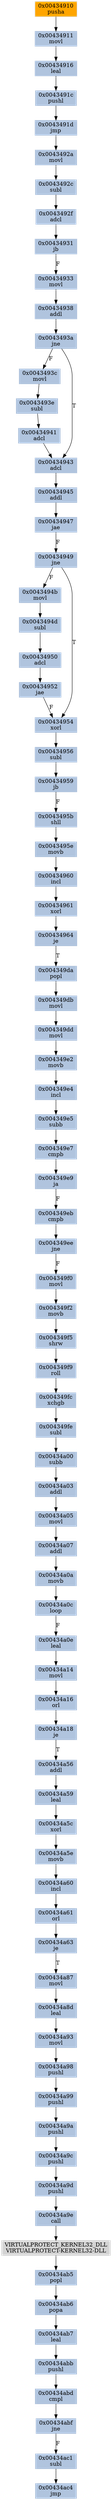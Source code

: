 strict digraph G {
	graph [bgcolor=transparent,
		name=G
	];
	node [color=lightsteelblue,
		fillcolor=lightsteelblue,
		shape=rectangle,
		style=filled
	];
	"0x00434916"	[label="0x00434916
leal"];
	"0x0043491c"	[label="0x0043491c
pushl"];
	"0x00434916" -> "0x0043491c"	[color="#000000"];
	"0x00434a0e"	[label="0x00434a0e
leal"];
	"0x00434a14"	[label="0x00434a14
movl"];
	"0x00434a0e" -> "0x00434a14"	[color="#000000"];
	"0x00434a00"	[label="0x00434a00
subb"];
	"0x00434a03"	[label="0x00434a03
addl"];
	"0x00434a00" -> "0x00434a03"	[color="#000000"];
	"0x004349db"	[label="0x004349db
movl"];
	"0x004349dd"	[label="0x004349dd
movl"];
	"0x004349db" -> "0x004349dd"	[color="#000000"];
	"0x00434961"	[label="0x00434961
xorl"];
	"0x00434964"	[label="0x00434964
je"];
	"0x00434961" -> "0x00434964"	[color="#000000"];
	"0x0043494d"	[label="0x0043494d
subl"];
	"0x00434950"	[label="0x00434950
adcl"];
	"0x0043494d" -> "0x00434950"	[color="#000000"];
	"0x00434a9c"	[label="0x00434a9c
pushl"];
	"0x00434a9d"	[label="0x00434a9d
pushl"];
	"0x00434a9c" -> "0x00434a9d"	[color="#000000"];
	"0x00434949"	[label="0x00434949
jne"];
	"0x0043494b"	[label="0x0043494b
movl"];
	"0x00434949" -> "0x0043494b"	[color="#000000",
		label=F];
	"0x00434954"	[label="0x00434954
xorl"];
	"0x00434949" -> "0x00434954"	[color="#000000",
		label=T];
	"0x004349fe"	[label="0x004349fe
subl"];
	"0x004349fe" -> "0x00434a00"	[color="#000000"];
	"0x00434a0c"	[label="0x00434a0c
loop"];
	"0x00434a0c" -> "0x00434a0e"	[color="#000000",
		label=F];
	"0x00434a07"	[label="0x00434a07
addl"];
	"0x00434a0a"	[label="0x00434a0a
movb"];
	"0x00434a07" -> "0x00434a0a"	[color="#000000"];
	"0x00434a9e"	[label="0x00434a9e
call"];
	"0x00434a9d" -> "0x00434a9e"	[color="#000000"];
	"0x00434952"	[label="0x00434952
jae"];
	"0x00434950" -> "0x00434952"	[color="#000000"];
	"0x00434abb"	[label="0x00434abb
pushl"];
	"0x00434abd"	[label="0x00434abd
cmpl"];
	"0x00434abb" -> "0x00434abd"	[color="#000000"];
	"0x00434a98"	[label="0x00434a98
pushl"];
	"0x00434a99"	[label="0x00434a99
pushl"];
	"0x00434a98" -> "0x00434a99"	[color="#000000"];
	"0x004349e5"	[label="0x004349e5
subb"];
	"0x004349e7"	[label="0x004349e7
cmpb"];
	"0x004349e5" -> "0x004349e7"	[color="#000000"];
	"0x00434a16"	[label="0x00434a16
orl"];
	"0x00434a18"	[label="0x00434a18
je"];
	"0x00434a16" -> "0x00434a18"	[color="#000000"];
	"0x00434a0a" -> "0x00434a0c"	[color="#000000"];
	"0x0043492f"	[label="0x0043492f
adcl"];
	"0x00434931"	[label="0x00434931
jb"];
	"0x0043492f" -> "0x00434931"	[color="#000000"];
	"0x0043493c"	[label="0x0043493c
movl"];
	"0x0043493e"	[label="0x0043493e
subl"];
	"0x0043493c" -> "0x0043493e"	[color="#000000"];
	"0x004349e9"	[label="0x004349e9
ja"];
	"0x004349eb"	[label="0x004349eb
cmpb"];
	"0x004349e9" -> "0x004349eb"	[color="#000000",
		label=F];
	"0x00434959"	[label="0x00434959
jb"];
	"0x0043495b"	[label="0x0043495b
shll"];
	"0x00434959" -> "0x0043495b"	[color="#000000",
		label=F];
	"0x00434947"	[label="0x00434947
jae"];
	"0x00434947" -> "0x00434949"	[color="#000000",
		label=F];
	"0x00434a5c"	[label="0x00434a5c
xorl"];
	"0x00434a5e"	[label="0x00434a5e
movb"];
	"0x00434a5c" -> "0x00434a5e"	[color="#000000"];
	"0x00434960"	[label="0x00434960
incl"];
	"0x00434960" -> "0x00434961"	[color="#000000"];
	"0x00434ab6"	[label="0x00434ab6
popa"];
	"0x00434ab7"	[label="0x00434ab7
leal"];
	"0x00434ab6" -> "0x00434ab7"	[color="#000000"];
	"0x0043491d"	[label="0x0043491d
jmp"];
	"0x0043492a"	[label="0x0043492a
movl"];
	"0x0043491d" -> "0x0043492a"	[color="#000000"];
	"0x0043494b" -> "0x0043494d"	[color="#000000"];
	"0x004349ee"	[label="0x004349ee
jne"];
	"0x004349eb" -> "0x004349ee"	[color="#000000"];
	"0x004349da"	[label="0x004349da
popl"];
	"0x004349da" -> "0x004349db"	[color="#000000"];
	"0x00434a05"	[label="0x00434a05
movl"];
	"0x00434a05" -> "0x00434a07"	[color="#000000"];
	"0x00434945"	[label="0x00434945
addl"];
	"0x00434945" -> "0x00434947"	[color="#000000"];
	"0x00434933"	[label="0x00434933
movl"];
	"0x00434931" -> "0x00434933"	[color="#000000",
		label=F];
	"0x0043495e"	[label="0x0043495e
movb"];
	"0x0043495b" -> "0x0043495e"	[color="#000000"];
	"0x0043492c"	[label="0x0043492c
subl"];
	"0x0043492c" -> "0x0043492f"	[color="#000000"];
	"0x004349f0"	[label="0x004349f0
movl"];
	"0x004349f2"	[label="0x004349f2
movb"];
	"0x004349f0" -> "0x004349f2"	[color="#000000"];
	"0x00434911"	[label="0x00434911
movl"];
	"0x00434911" -> "0x00434916"	[color="#000000"];
	"0x00434ab7" -> "0x00434abb"	[color="#000000"];
	"0x00434a93"	[label="0x00434a93
movl"];
	"0x00434a93" -> "0x00434a98"	[color="#000000"];
	"0x00434a8d"	[label="0x00434a8d
leal"];
	"0x00434a8d" -> "0x00434a93"	[color="#000000"];
	"0x00434956"	[label="0x00434956
subl"];
	"0x00434954" -> "0x00434956"	[color="#000000"];
	"0x00434a59"	[label="0x00434a59
leal"];
	"0x00434a59" -> "0x00434a5c"	[color="#000000"];
	"0x004349e2"	[label="0x004349e2
movb"];
	"0x004349e4"	[label="0x004349e4
incl"];
	"0x004349e2" -> "0x004349e4"	[color="#000000"];
	"0x00434ac4"	[label="0x00434ac4
jmp"];
	"0x004349f5"	[label="0x004349f5
shrw"];
	"0x004349f9"	[label="0x004349f9
roll"];
	"0x004349f5" -> "0x004349f9"	[color="#000000"];
	"0x00434abf"	[label="0x00434abf
jne"];
	"0x00434ac1"	[label="0x00434ac1
subl"];
	"0x00434abf" -> "0x00434ac1"	[color="#000000",
		label=F];
	"0x004349e7" -> "0x004349e9"	[color="#000000"];
	"0x0043493a"	[label="0x0043493a
jne"];
	"0x0043493a" -> "0x0043493c"	[color="#000000",
		label=F];
	"0x00434943"	[label="0x00434943
adcl"];
	"0x0043493a" -> "0x00434943"	[color="#000000",
		label=T];
	"0x004349fc"	[label="0x004349fc
xchgb"];
	"0x004349f9" -> "0x004349fc"	[color="#000000"];
	"0x00434a87"	[label="0x00434a87
movl"];
	"0x00434a87" -> "0x00434a8d"	[color="#000000"];
	"0x004349f2" -> "0x004349f5"	[color="#000000"];
	"0x00434a61"	[label="0x00434a61
orl"];
	"0x00434a63"	[label="0x00434a63
je"];
	"0x00434a61" -> "0x00434a63"	[color="#000000"];
	"0x00434938"	[label="0x00434938
addl"];
	"0x00434938" -> "0x0043493a"	[color="#000000"];
	"0x00434a9a"	[label="0x00434a9a
pushl"];
	"0x00434a9a" -> "0x00434a9c"	[color="#000000"];
	"0x00434a99" -> "0x00434a9a"	[color="#000000"];
	"0x00434a56"	[label="0x00434a56
addl"];
	"0x00434a56" -> "0x00434a59"	[color="#000000"];
	"0x004349e4" -> "0x004349e5"	[color="#000000"];
	"0x00434a60"	[label="0x00434a60
incl"];
	"0x00434a60" -> "0x00434a61"	[color="#000000"];
	"0x0043491c" -> "0x0043491d"	[color="#000000"];
	"0x00434ab5"	[label="0x00434ab5
popl"];
	"0x00434ab5" -> "0x00434ab6"	[color="#000000"];
	"0x00434964" -> "0x004349da"	[color="#000000",
		label=T];
	VIRTUALPROTECT_KERNEL32_DLL	[color=lightgrey,
		fillcolor=lightgrey,
		label="VIRTUALPROTECT_KERNEL32_DLL
VIRTUALPROTECT-KERNEL32-DLL"];
	"0x00434a9e" -> VIRTUALPROTECT_KERNEL32_DLL	[color="#000000"];
	"0x00434941"	[label="0x00434941
adcl"];
	"0x00434941" -> "0x00434943"	[color="#000000"];
	"0x00434a18" -> "0x00434a56"	[color="#000000",
		label=T];
	"0x00434ac1" -> "0x00434ac4"	[color="#000000"];
	"0x004349dd" -> "0x004349e2"	[color="#000000"];
	"0x0043495e" -> "0x00434960"	[color="#000000"];
	"0x00434a5e" -> "0x00434a60"	[color="#000000"];
	"0x00434a03" -> "0x00434a05"	[color="#000000"];
	"0x00434943" -> "0x00434945"	[color="#000000"];
	"0x004349fc" -> "0x004349fe"	[color="#000000"];
	"0x0043492a" -> "0x0043492c"	[color="#000000"];
	"0x00434956" -> "0x00434959"	[color="#000000"];
	VIRTUALPROTECT_KERNEL32_DLL -> "0x00434ab5"	[color="#000000"];
	"0x00434a63" -> "0x00434a87"	[color="#000000",
		label=T];
	"0x0043493e" -> "0x00434941"	[color="#000000"];
	"0x00434a14" -> "0x00434a16"	[color="#000000"];
	"0x00434abd" -> "0x00434abf"	[color="#000000"];
	"0x004349ee" -> "0x004349f0"	[color="#000000",
		label=F];
	"0x00434910"	[color=lightgrey,
		fillcolor=orange,
		label="0x00434910
pusha"];
	"0x00434910" -> "0x00434911"	[color="#000000"];
	"0x00434952" -> "0x00434954"	[color="#000000",
		label=F];
	"0x00434933" -> "0x00434938"	[color="#000000"];
}
